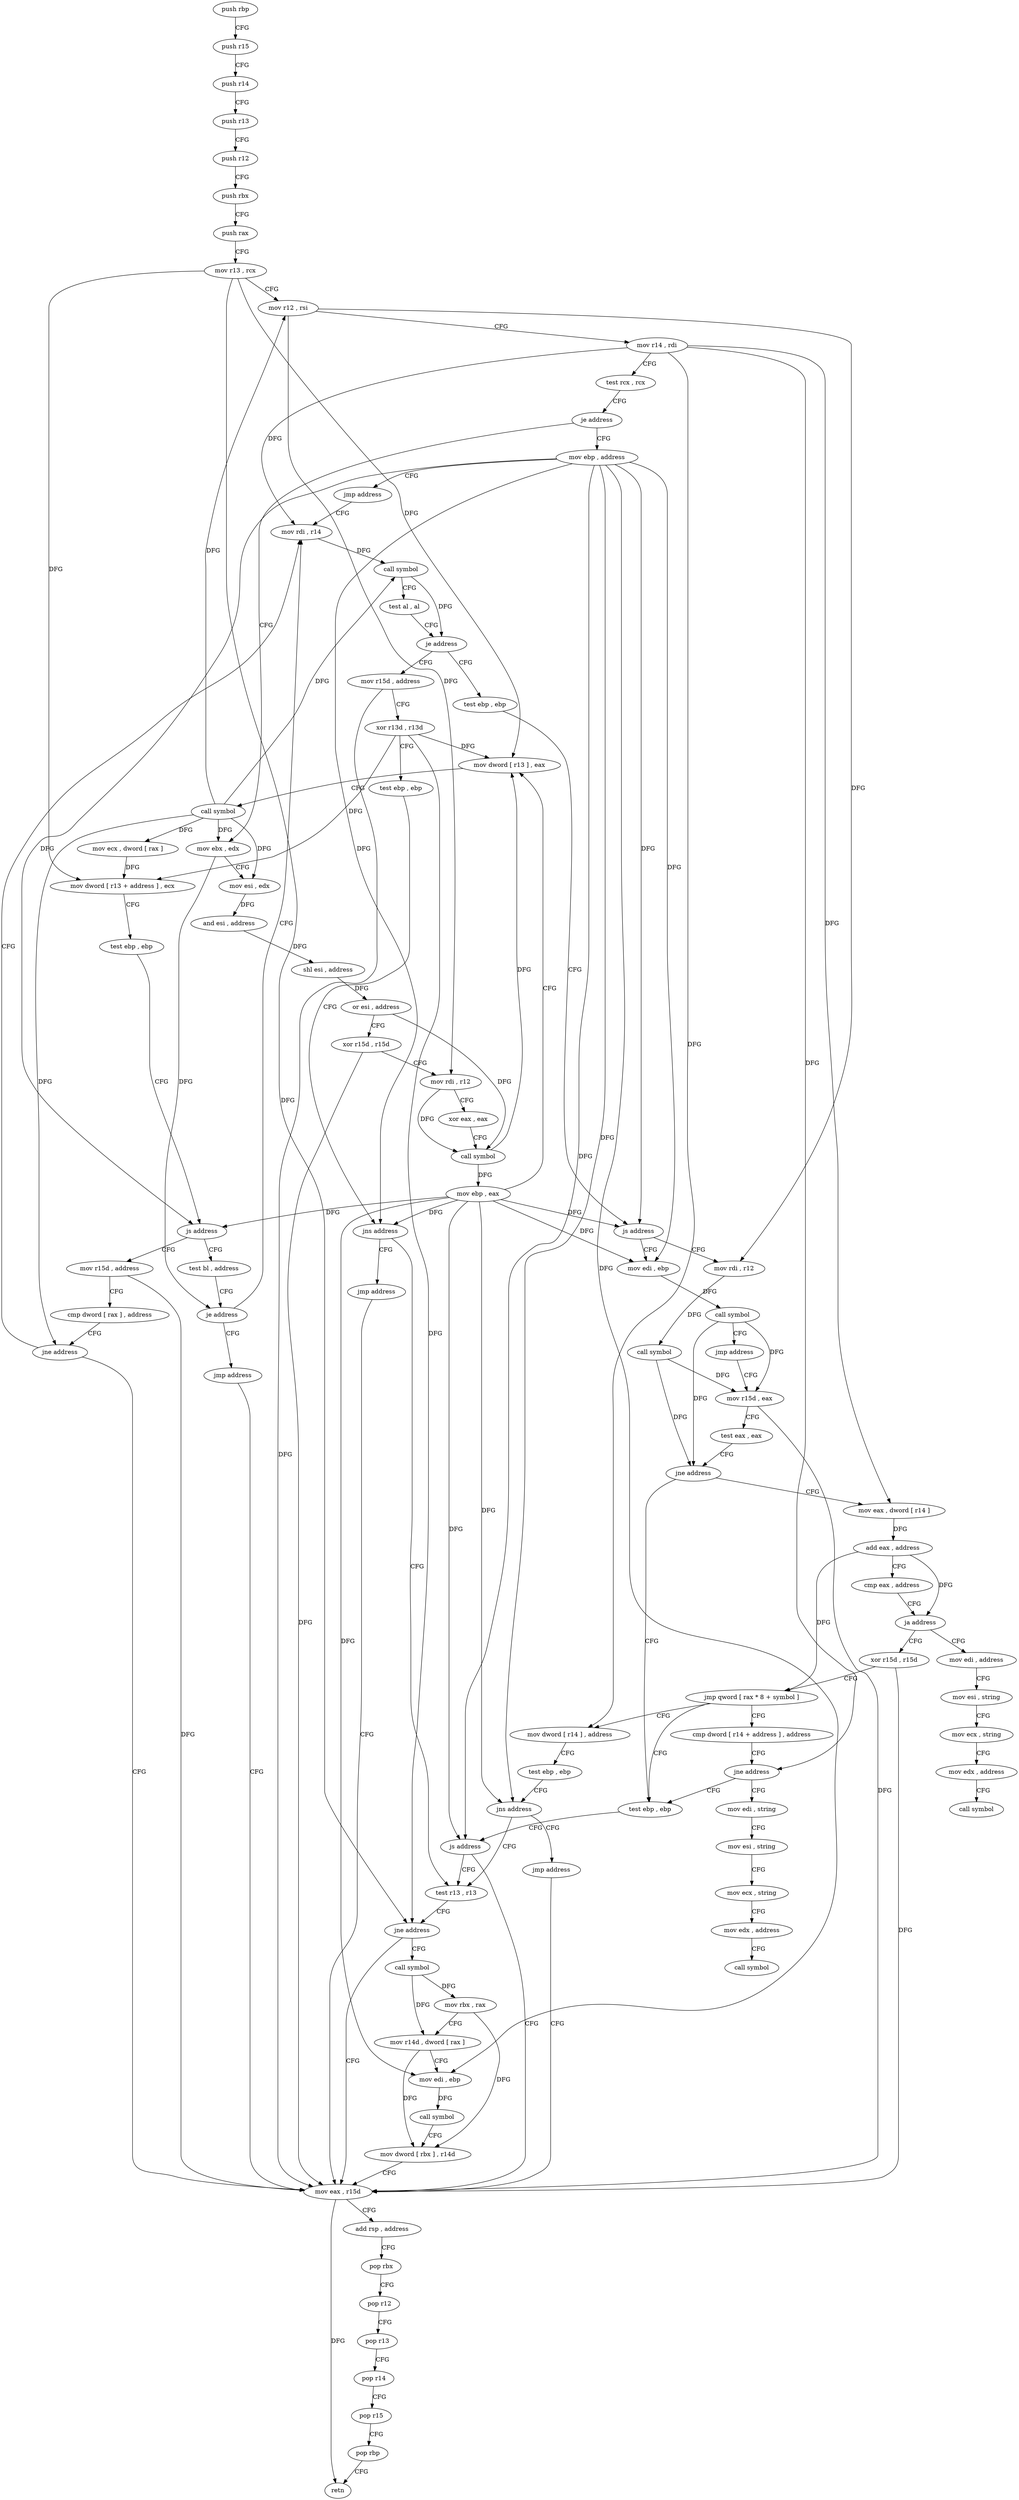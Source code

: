 digraph "func" {
"4256432" [label = "push rbp" ]
"4256433" [label = "push r15" ]
"4256435" [label = "push r14" ]
"4256437" [label = "push r13" ]
"4256439" [label = "push r12" ]
"4256441" [label = "push rbx" ]
"4256442" [label = "push rax" ]
"4256443" [label = "mov r13 , rcx" ]
"4256446" [label = "mov r12 , rsi" ]
"4256449" [label = "mov r14 , rdi" ]
"4256452" [label = "test rcx , rcx" ]
"4256455" [label = "je address" ]
"4256517" [label = "mov ebp , address" ]
"4256457" [label = "mov ebx , edx" ]
"4256522" [label = "jmp address" ]
"4256535" [label = "mov rdi , r14" ]
"4256459" [label = "mov esi , edx" ]
"4256461" [label = "and esi , address" ]
"4256464" [label = "shl esi , address" ]
"4256467" [label = "or esi , address" ]
"4256473" [label = "xor r15d , r15d" ]
"4256476" [label = "mov rdi , r12" ]
"4256479" [label = "xor eax , eax" ]
"4256481" [label = "call symbol" ]
"4256486" [label = "mov ebp , eax" ]
"4256488" [label = "mov dword [ r13 ] , eax" ]
"4256492" [label = "call symbol" ]
"4256497" [label = "mov ecx , dword [ rax ]" ]
"4256499" [label = "mov dword [ r13 + address ] , ecx" ]
"4256503" [label = "test ebp , ebp" ]
"4256505" [label = "js address" ]
"4256524" [label = "mov r15d , address" ]
"4256507" [label = "test bl , address" ]
"4256538" [label = "call symbol" ]
"4256543" [label = "test al , al" ]
"4256545" [label = "je address" ]
"4256562" [label = "test ebp , ebp" ]
"4256547" [label = "mov r15d , address" ]
"4256530" [label = "cmp dword [ rax ] , address" ]
"4256533" [label = "jne address" ]
"4256661" [label = "mov eax , r15d" ]
"4256510" [label = "je address" ]
"4256512" [label = "jmp address" ]
"4256564" [label = "js address" ]
"4256575" [label = "mov rdi , r12" ]
"4256566" [label = "mov edi , ebp" ]
"4256553" [label = "xor r13d , r13d" ]
"4256556" [label = "test ebp , ebp" ]
"4256558" [label = "jns address" ]
"4256635" [label = "test r13 , r13" ]
"4256560" [label = "jmp address" ]
"4256664" [label = "add rsp , address" ]
"4256668" [label = "pop rbx" ]
"4256669" [label = "pop r12" ]
"4256671" [label = "pop r13" ]
"4256673" [label = "pop r14" ]
"4256675" [label = "pop r15" ]
"4256677" [label = "pop rbp" ]
"4256678" [label = "retn" ]
"4256578" [label = "call symbol" ]
"4256583" [label = "mov r15d , eax" ]
"4256568" [label = "call symbol" ]
"4256573" [label = "jmp address" ]
"4256638" [label = "jne address" ]
"4256640" [label = "call symbol" ]
"4256631" [label = "test ebp , ebp" ]
"4256633" [label = "js address" ]
"4256590" [label = "mov eax , dword [ r14 ]" ]
"4256593" [label = "add eax , address" ]
"4256596" [label = "cmp eax , address" ]
"4256599" [label = "ja address" ]
"4256679" [label = "mov edi , address" ]
"4256601" [label = "xor r15d , r15d" ]
"4256586" [label = "test eax , eax" ]
"4256588" [label = "jne address" ]
"4256645" [label = "mov rbx , rax" ]
"4256648" [label = "mov r14d , dword [ rax ]" ]
"4256651" [label = "mov edi , ebp" ]
"4256653" [label = "call symbol" ]
"4256658" [label = "mov dword [ rbx ] , r14d" ]
"4256684" [label = "mov esi , string" ]
"4256689" [label = "mov ecx , string" ]
"4256694" [label = "mov edx , address" ]
"4256699" [label = "call symbol" ]
"4256604" [label = "jmp qword [ rax * 8 + symbol ]" ]
"4256611" [label = "mov dword [ r14 ] , address" ]
"4256624" [label = "cmp dword [ r14 + address ] , address" ]
"4256618" [label = "test ebp , ebp" ]
"4256620" [label = "jns address" ]
"4256622" [label = "jmp address" ]
"4256629" [label = "jne address" ]
"4256704" [label = "mov edi , string" ]
"4256709" [label = "mov esi , string" ]
"4256714" [label = "mov ecx , string" ]
"4256719" [label = "mov edx , address" ]
"4256724" [label = "call symbol" ]
"4256432" -> "4256433" [ label = "CFG" ]
"4256433" -> "4256435" [ label = "CFG" ]
"4256435" -> "4256437" [ label = "CFG" ]
"4256437" -> "4256439" [ label = "CFG" ]
"4256439" -> "4256441" [ label = "CFG" ]
"4256441" -> "4256442" [ label = "CFG" ]
"4256442" -> "4256443" [ label = "CFG" ]
"4256443" -> "4256446" [ label = "CFG" ]
"4256443" -> "4256488" [ label = "DFG" ]
"4256443" -> "4256499" [ label = "DFG" ]
"4256443" -> "4256638" [ label = "DFG" ]
"4256446" -> "4256449" [ label = "CFG" ]
"4256446" -> "4256476" [ label = "DFG" ]
"4256446" -> "4256575" [ label = "DFG" ]
"4256449" -> "4256452" [ label = "CFG" ]
"4256449" -> "4256535" [ label = "DFG" ]
"4256449" -> "4256590" [ label = "DFG" ]
"4256449" -> "4256611" [ label = "DFG" ]
"4256449" -> "4256629" [ label = "DFG" ]
"4256452" -> "4256455" [ label = "CFG" ]
"4256455" -> "4256517" [ label = "CFG" ]
"4256455" -> "4256457" [ label = "CFG" ]
"4256517" -> "4256522" [ label = "CFG" ]
"4256517" -> "4256505" [ label = "DFG" ]
"4256517" -> "4256564" [ label = "DFG" ]
"4256517" -> "4256558" [ label = "DFG" ]
"4256517" -> "4256566" [ label = "DFG" ]
"4256517" -> "4256651" [ label = "DFG" ]
"4256517" -> "4256633" [ label = "DFG" ]
"4256517" -> "4256620" [ label = "DFG" ]
"4256457" -> "4256459" [ label = "CFG" ]
"4256457" -> "4256510" [ label = "DFG" ]
"4256522" -> "4256535" [ label = "CFG" ]
"4256535" -> "4256538" [ label = "DFG" ]
"4256459" -> "4256461" [ label = "DFG" ]
"4256461" -> "4256464" [ label = "DFG" ]
"4256464" -> "4256467" [ label = "DFG" ]
"4256467" -> "4256473" [ label = "CFG" ]
"4256467" -> "4256481" [ label = "DFG" ]
"4256473" -> "4256476" [ label = "CFG" ]
"4256473" -> "4256661" [ label = "DFG" ]
"4256476" -> "4256479" [ label = "CFG" ]
"4256476" -> "4256481" [ label = "DFG" ]
"4256479" -> "4256481" [ label = "CFG" ]
"4256481" -> "4256486" [ label = "DFG" ]
"4256481" -> "4256488" [ label = "DFG" ]
"4256486" -> "4256488" [ label = "CFG" ]
"4256486" -> "4256505" [ label = "DFG" ]
"4256486" -> "4256564" [ label = "DFG" ]
"4256486" -> "4256558" [ label = "DFG" ]
"4256486" -> "4256566" [ label = "DFG" ]
"4256486" -> "4256651" [ label = "DFG" ]
"4256486" -> "4256633" [ label = "DFG" ]
"4256486" -> "4256620" [ label = "DFG" ]
"4256488" -> "4256492" [ label = "CFG" ]
"4256492" -> "4256497" [ label = "DFG" ]
"4256492" -> "4256446" [ label = "DFG" ]
"4256492" -> "4256457" [ label = "DFG" ]
"4256492" -> "4256459" [ label = "DFG" ]
"4256492" -> "4256533" [ label = "DFG" ]
"4256492" -> "4256538" [ label = "DFG" ]
"4256497" -> "4256499" [ label = "DFG" ]
"4256499" -> "4256503" [ label = "CFG" ]
"4256503" -> "4256505" [ label = "CFG" ]
"4256505" -> "4256524" [ label = "CFG" ]
"4256505" -> "4256507" [ label = "CFG" ]
"4256524" -> "4256530" [ label = "CFG" ]
"4256524" -> "4256661" [ label = "DFG" ]
"4256507" -> "4256510" [ label = "CFG" ]
"4256538" -> "4256543" [ label = "CFG" ]
"4256538" -> "4256545" [ label = "DFG" ]
"4256543" -> "4256545" [ label = "CFG" ]
"4256545" -> "4256562" [ label = "CFG" ]
"4256545" -> "4256547" [ label = "CFG" ]
"4256562" -> "4256564" [ label = "CFG" ]
"4256547" -> "4256553" [ label = "CFG" ]
"4256547" -> "4256661" [ label = "DFG" ]
"4256530" -> "4256533" [ label = "CFG" ]
"4256533" -> "4256661" [ label = "CFG" ]
"4256533" -> "4256535" [ label = "CFG" ]
"4256661" -> "4256664" [ label = "CFG" ]
"4256661" -> "4256678" [ label = "DFG" ]
"4256510" -> "4256535" [ label = "CFG" ]
"4256510" -> "4256512" [ label = "CFG" ]
"4256512" -> "4256661" [ label = "CFG" ]
"4256564" -> "4256575" [ label = "CFG" ]
"4256564" -> "4256566" [ label = "CFG" ]
"4256575" -> "4256578" [ label = "DFG" ]
"4256566" -> "4256568" [ label = "DFG" ]
"4256553" -> "4256556" [ label = "CFG" ]
"4256553" -> "4256488" [ label = "DFG" ]
"4256553" -> "4256499" [ label = "DFG" ]
"4256553" -> "4256638" [ label = "DFG" ]
"4256556" -> "4256558" [ label = "CFG" ]
"4256558" -> "4256635" [ label = "CFG" ]
"4256558" -> "4256560" [ label = "CFG" ]
"4256635" -> "4256638" [ label = "CFG" ]
"4256560" -> "4256661" [ label = "CFG" ]
"4256664" -> "4256668" [ label = "CFG" ]
"4256668" -> "4256669" [ label = "CFG" ]
"4256669" -> "4256671" [ label = "CFG" ]
"4256671" -> "4256673" [ label = "CFG" ]
"4256673" -> "4256675" [ label = "CFG" ]
"4256675" -> "4256677" [ label = "CFG" ]
"4256677" -> "4256678" [ label = "CFG" ]
"4256578" -> "4256583" [ label = "DFG" ]
"4256578" -> "4256588" [ label = "DFG" ]
"4256583" -> "4256586" [ label = "CFG" ]
"4256583" -> "4256661" [ label = "DFG" ]
"4256568" -> "4256573" [ label = "CFG" ]
"4256568" -> "4256583" [ label = "DFG" ]
"4256568" -> "4256588" [ label = "DFG" ]
"4256573" -> "4256583" [ label = "CFG" ]
"4256638" -> "4256661" [ label = "CFG" ]
"4256638" -> "4256640" [ label = "CFG" ]
"4256640" -> "4256645" [ label = "DFG" ]
"4256640" -> "4256648" [ label = "DFG" ]
"4256631" -> "4256633" [ label = "CFG" ]
"4256633" -> "4256661" [ label = "CFG" ]
"4256633" -> "4256635" [ label = "CFG" ]
"4256590" -> "4256593" [ label = "DFG" ]
"4256593" -> "4256596" [ label = "CFG" ]
"4256593" -> "4256599" [ label = "DFG" ]
"4256593" -> "4256604" [ label = "DFG" ]
"4256596" -> "4256599" [ label = "CFG" ]
"4256599" -> "4256679" [ label = "CFG" ]
"4256599" -> "4256601" [ label = "CFG" ]
"4256679" -> "4256684" [ label = "CFG" ]
"4256601" -> "4256604" [ label = "CFG" ]
"4256601" -> "4256661" [ label = "DFG" ]
"4256586" -> "4256588" [ label = "CFG" ]
"4256588" -> "4256631" [ label = "CFG" ]
"4256588" -> "4256590" [ label = "CFG" ]
"4256645" -> "4256648" [ label = "CFG" ]
"4256645" -> "4256658" [ label = "DFG" ]
"4256648" -> "4256651" [ label = "CFG" ]
"4256648" -> "4256658" [ label = "DFG" ]
"4256651" -> "4256653" [ label = "DFG" ]
"4256653" -> "4256658" [ label = "CFG" ]
"4256658" -> "4256661" [ label = "CFG" ]
"4256684" -> "4256689" [ label = "CFG" ]
"4256689" -> "4256694" [ label = "CFG" ]
"4256694" -> "4256699" [ label = "CFG" ]
"4256604" -> "4256611" [ label = "CFG" ]
"4256604" -> "4256624" [ label = "CFG" ]
"4256604" -> "4256631" [ label = "CFG" ]
"4256611" -> "4256618" [ label = "CFG" ]
"4256624" -> "4256629" [ label = "CFG" ]
"4256618" -> "4256620" [ label = "CFG" ]
"4256620" -> "4256635" [ label = "CFG" ]
"4256620" -> "4256622" [ label = "CFG" ]
"4256622" -> "4256661" [ label = "CFG" ]
"4256629" -> "4256704" [ label = "CFG" ]
"4256629" -> "4256631" [ label = "CFG" ]
"4256704" -> "4256709" [ label = "CFG" ]
"4256709" -> "4256714" [ label = "CFG" ]
"4256714" -> "4256719" [ label = "CFG" ]
"4256719" -> "4256724" [ label = "CFG" ]
}
